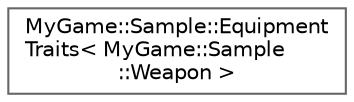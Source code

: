 digraph "Graphical Class Hierarchy"
{
 // LATEX_PDF_SIZE
  bgcolor="transparent";
  edge [fontname=Helvetica,fontsize=10,labelfontname=Helvetica,labelfontsize=10];
  node [fontname=Helvetica,fontsize=10,shape=box,height=0.2,width=0.4];
  rankdir="LR";
  Node0 [id="Node000000",label="MyGame::Sample::Equipment\lTraits\< MyGame::Sample\l::Weapon \>",height=0.2,width=0.4,color="grey40", fillcolor="white", style="filled",URL="$structMyGame_1_1Sample_1_1EquipmentTraits_3_01MyGame_1_1Sample_1_1Weapon_01_4.html",tooltip=" "];
}
